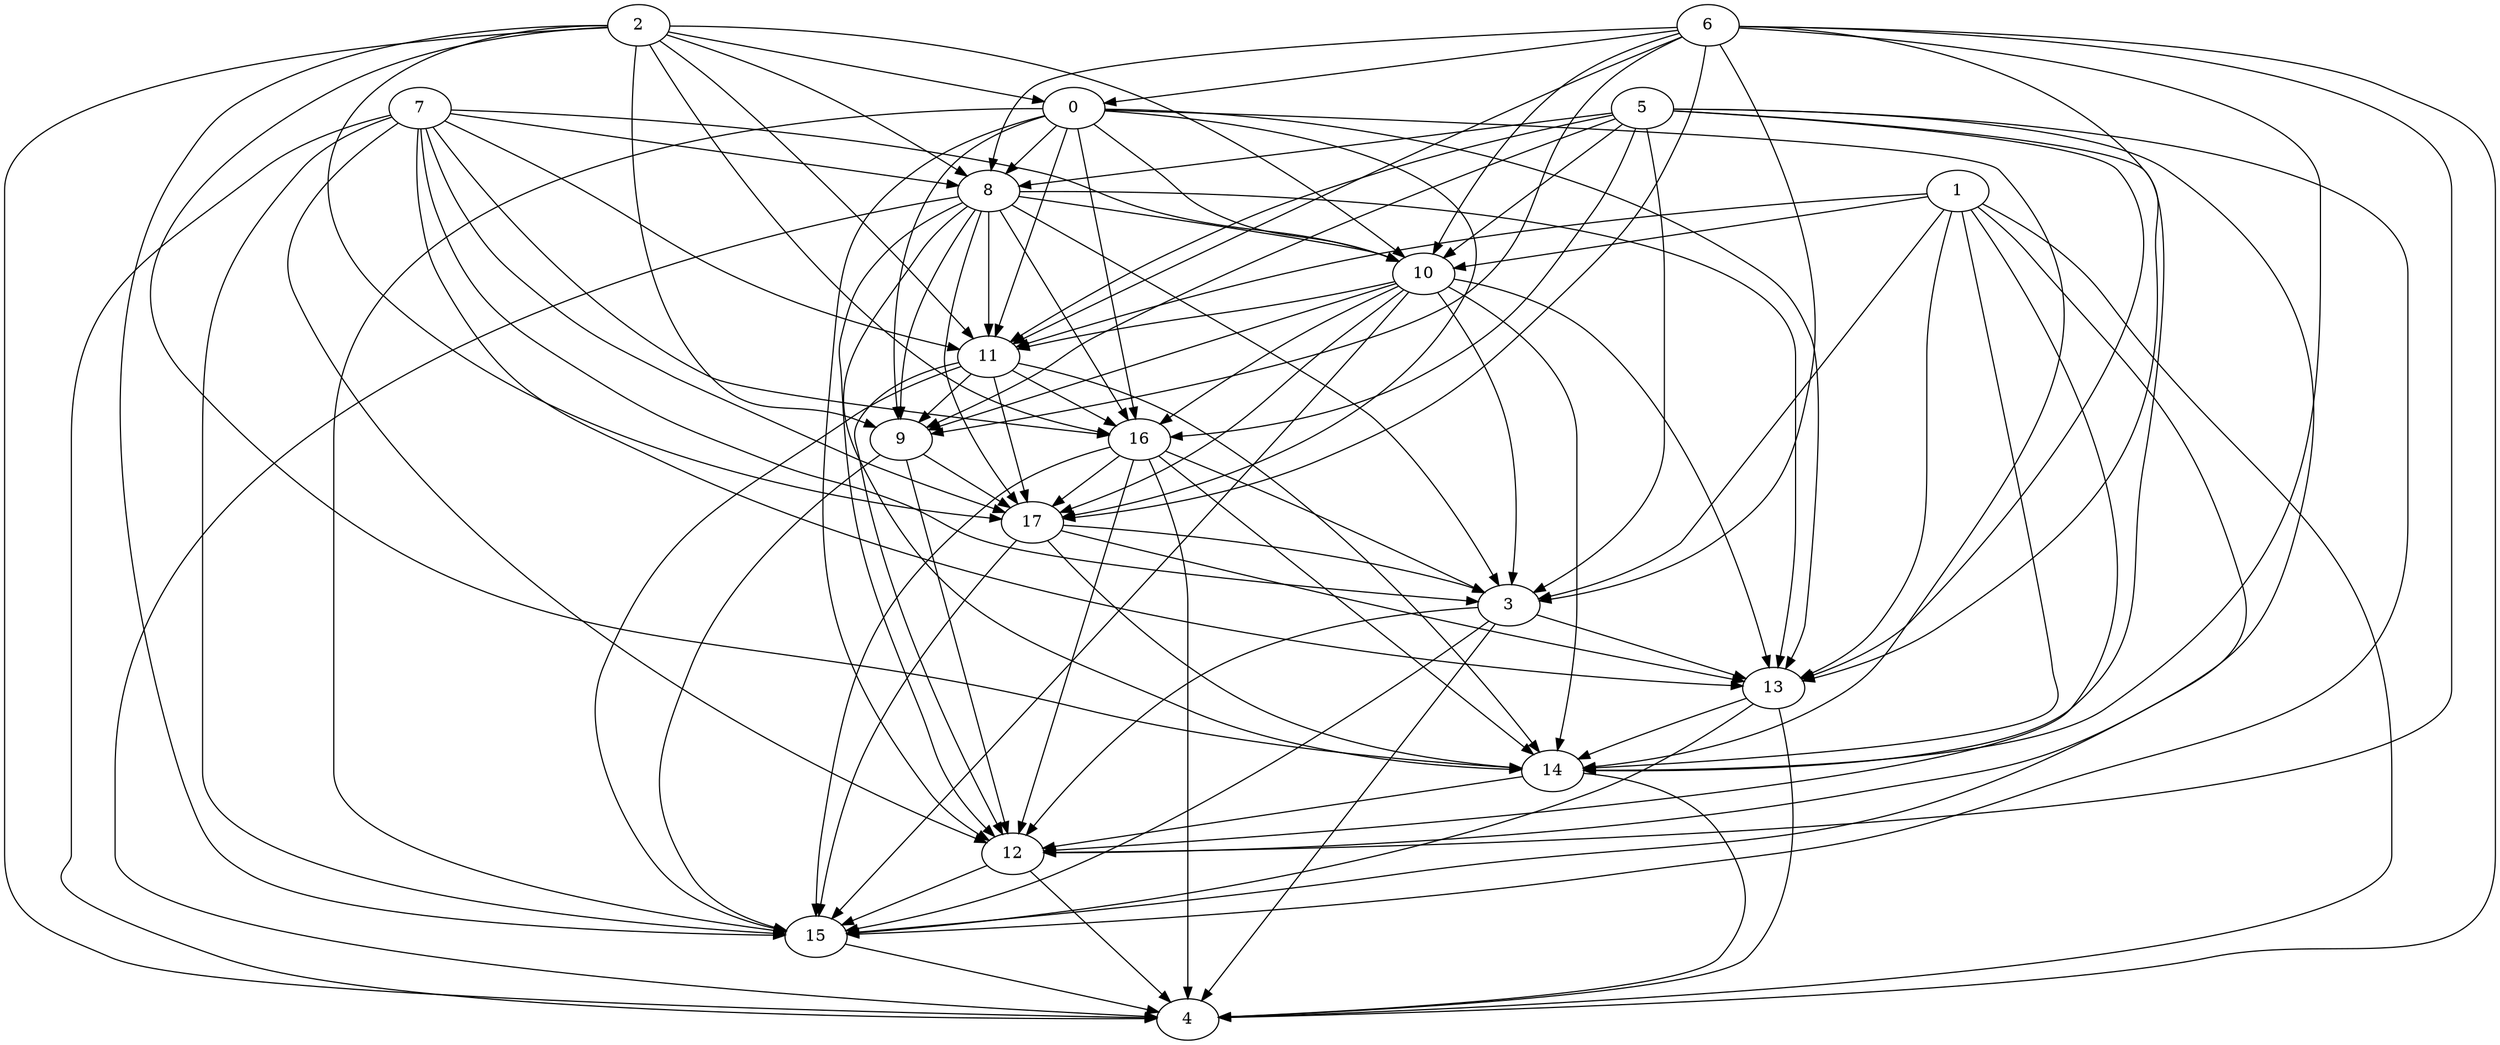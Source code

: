 digraph {
	"11" ["Start"=0,"Weight"=745,"Processor"=1];
	"12" ["Start"=1492,"Weight"=533,"Processor"=1];
	"13" ["Start"=1270,"Weight"=524,"Processor"=2];
	"14" ["Start"=1794,"Weight"=879,"Processor"=2];
	"15" ["Start"=2148,"Weight"=341,"Processor"=1];
	"16" ["Start"=1472,"Weight"=630,"Processor"=3];
	"17" ["Start"=2102,"Weight"=431,"Processor"=3];
	"0" ["Start"=1478,"Weight"=633,"Processor"=4];
	"1" ["Start"=2111,"Weight"=167,"Processor"=4];
	"2" ["Start"=2278,"Weight"=886,"Processor"=4];
	"3" ["Start"=2938,"Weight"=772,"Processor"=3];
	"4" ["Start"=3710,"Weight"=312,"Processor"=3];
	"5" ["Start"=2489,"Weight"=115,"Processor"=1];
	"6" ["Start"=2604,"Weight"=861,"Processor"=1];
	"7" ["Start"=2673,"Weight"=150,"Processor"=2];
	"8" ["Start"=3982,"Weight"=764,"Processor"=1];
	"9" ["Start"=4746,"Weight"=433,"Processor"=1];
	"10" ["Start"=5176,"Weight"=107,"Processor"=2];
	"8" -> "9" ["Weight"=585];
	"0" -> "8" ["Weight"=751];
	"0" -> "9" ["Weight"=222];
	"1" -> "10" ["Weight"=972];
	"1" -> "11" ["Weight"=751];
	"16" -> "12" ["Weight"=560];
	"1" -> "12" ["Weight"=518];
	"12" -> "15" ["Weight"=352];
	"1" -> "13" ["Weight"=731];
	"1" -> "14" ["Weight"=901];
	"5" -> "10" ["Weight"=975];
	"1" -> "15" ["Weight"=833];
	"5" -> "11" ["Weight"=940];
	"5" -> "12" ["Weight"=763];
	"5" -> "13" ["Weight"=528];
	"5" -> "14" ["Weight"=537];
	"5" -> "15" ["Weight"=905];
	"11" -> "9" ["Weight"=588];
	"5" -> "16" ["Weight"=691];
	"9" -> "12" ["Weight"=830];
	"16" -> "17" ["Weight"=435];
	"9" -> "15" ["Weight"=288];
	"16" -> "15" ["Weight"=151];
	"9" -> "17" ["Weight"=283];
	"16" -> "14" ["Weight"=261];
	"1" -> "3" ["Weight"=660];
	"1" -> "4" ["Weight"=632];
	"12" -> "4" ["Weight"=150];
	"2" -> "0" ["Weight"=592];
	"2" -> "4" ["Weight"=465];
	"2" -> "8" ["Weight"=818];
	"2" -> "9" ["Weight"=828];
	"0" -> "10" ["Weight"=171];
	"0" -> "11" ["Weight"=570];
	"0" -> "12" ["Weight"=649];
	"11" -> "17" ["Weight"=711];
	"0" -> "13" ["Weight"=205];
	"11" -> "16" ["Weight"=727];
	"13" -> "4" ["Weight"=869];
	"0" -> "14" ["Weight"=114];
	"11" -> "15" ["Weight"=891];
	"0" -> "15" ["Weight"=852];
	"11" -> "14" ["Weight"=859];
	"0" -> "16" ["Weight"=251];
	"0" -> "17" ["Weight"=431];
	"11" -> "12" ["Weight"=998];
	"8" -> "10" ["Weight"=430];
	"8" -> "11" ["Weight"=292];
	"8" -> "12" ["Weight"=728];
	"8" -> "13" ["Weight"=506];
	"8" -> "14" ["Weight"=826];
	"8" -> "16" ["Weight"=594];
	"8" -> "17" ["Weight"=480];
	"3" -> "4" ["Weight"=295];
	"10" -> "11" ["Weight"=393];
	"14" -> "4" ["Weight"=815];
	"15" -> "4" ["Weight"=573];
	"10" -> "17" ["Weight"=845];
	"10" -> "16" ["Weight"=601];
	"14" -> "12" ["Weight"=134];
	"3" -> "12" ["Weight"=362];
	"10" -> "15" ["Weight"=516];
	"3" -> "13" ["Weight"=213];
	"10" -> "14" ["Weight"=869];
	"7" -> "10" ["Weight"=763];
	"10" -> "13" ["Weight"=441];
	"3" -> "15" ["Weight"=810];
	"7" -> "11" ["Weight"=842];
	"7" -> "12" ["Weight"=219];
	"7" -> "13" ["Weight"=689];
	"7" -> "15" ["Weight"=467];
	"7" -> "16" ["Weight"=871];
	"7" -> "17" ["Weight"=643];
	"5" -> "3" ["Weight"=217];
	"5" -> "8" ["Weight"=257];
	"5" -> "9" ["Weight"=932];
	"16" -> "3" ["Weight"=949];
	"16" -> "4" ["Weight"=692];
	"6" -> "0" ["Weight"=387];
	"6" -> "3" ["Weight"=250];
	"6" -> "4" ["Weight"=581];
	"6" -> "8" ["Weight"=577];
	"6" -> "9" ["Weight"=877];
	"17" -> "3" ["Weight"=930];
	"2" -> "10" ["Weight"=512];
	"13" -> "15" ["Weight"=354];
	"2" -> "11" ["Weight"=737];
	"13" -> "14" ["Weight"=201];
	"2" -> "14" ["Weight"=723];
	"6" -> "10" ["Weight"=563];
	"2" -> "15" ["Weight"=477];
	"6" -> "11" ["Weight"=561];
	"2" -> "16" ["Weight"=404];
	"6" -> "12" ["Weight"=258];
	"2" -> "17" ["Weight"=407];
	"6" -> "13" ["Weight"=118];
	"6" -> "14" ["Weight"=880];
	"6" -> "17" ["Weight"=304];
	"7" -> "3" ["Weight"=480];
	"7" -> "4" ["Weight"=947];
	"17" -> "15" ["Weight"=738];
	"17" -> "14" ["Weight"=933];
	"17" -> "13" ["Weight"=313];
	"7" -> "8" ["Weight"=476];
	"10" -> "3" ["Weight"=284];
	"10" -> "9" ["Weight"=820];
	"8" -> "3" ["Weight"=389];
	"8" -> "4" ["Weight"=377];
}
